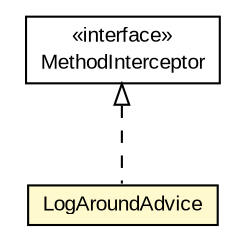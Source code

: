 #!/usr/local/bin/dot
#
# Class diagram 
# Generated by UMLGraph version R5_6 (http://www.umlgraph.org/)
#

digraph G {
	edge [fontname="arial",fontsize=10,labelfontname="arial",labelfontsize=10];
	node [fontname="arial",fontsize=10,shape=plaintext];
	nodesep=0.25;
	ranksep=0.5;
	// spring.aop.LogAroundAdvice
	c18157 [label=<<table title="spring.aop.LogAroundAdvice" border="0" cellborder="1" cellspacing="0" cellpadding="2" port="p" bgcolor="lemonChiffon" href="./LogAroundAdvice.html">
		<tr><td><table border="0" cellspacing="0" cellpadding="1">
<tr><td align="center" balign="center"> LogAroundAdvice </td></tr>
		</table></td></tr>
		</table>>, URL="./LogAroundAdvice.html", fontname="arial", fontcolor="black", fontsize=10.0];
	//spring.aop.LogAroundAdvice implements org.aopalliance.intercept.MethodInterceptor
	c18206:p -> c18157:p [dir=back,arrowtail=empty,style=dashed];
	// org.aopalliance.intercept.MethodInterceptor
	c18206 [label=<<table title="org.aopalliance.intercept.MethodInterceptor" border="0" cellborder="1" cellspacing="0" cellpadding="2" port="p" href="http://java.sun.com/j2se/1.4.2/docs/api/org/aopalliance/intercept/MethodInterceptor.html">
		<tr><td><table border="0" cellspacing="0" cellpadding="1">
<tr><td align="center" balign="center"> &#171;interface&#187; </td></tr>
<tr><td align="center" balign="center"> MethodInterceptor </td></tr>
		</table></td></tr>
		</table>>, URL="http://java.sun.com/j2se/1.4.2/docs/api/org/aopalliance/intercept/MethodInterceptor.html", fontname="arial", fontcolor="black", fontsize=10.0];
}

